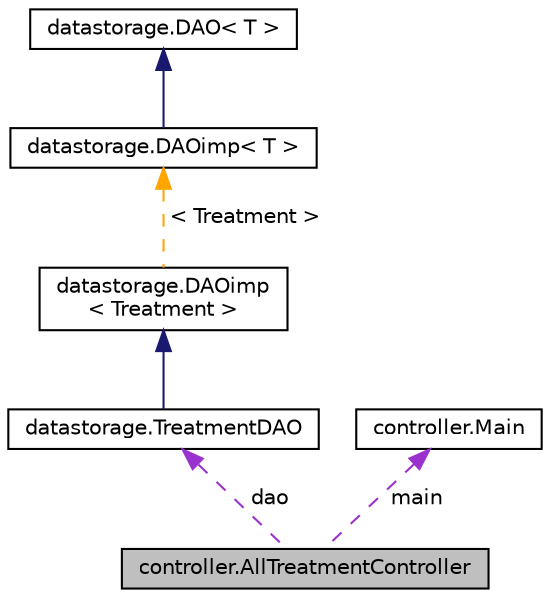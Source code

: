 digraph "controller.AllTreatmentController"
{
 // LATEX_PDF_SIZE
  edge [fontname="Helvetica",fontsize="10",labelfontname="Helvetica",labelfontsize="10"];
  node [fontname="Helvetica",fontsize="10",shape=record];
  Node1 [label="controller.AllTreatmentController",height=0.2,width=0.4,color="black", fillcolor="grey75", style="filled", fontcolor="black",tooltip="The AllTreatmentController contains the entire logic of the all treatment view."];
  Node2 -> Node1 [dir="back",color="darkorchid3",fontsize="10",style="dashed",label=" dao" ,fontname="Helvetica"];
  Node2 [label="datastorage.TreatmentDAO",height=0.2,width=0.4,color="black", fillcolor="white", style="filled",URL="$d2/d80/classdatastorage_1_1TreatmentDAO.html",tooltip="Implements the Interface DAOImp."];
  Node3 -> Node2 [dir="back",color="midnightblue",fontsize="10",style="solid",fontname="Helvetica"];
  Node3 [label="datastorage.DAOimp\l\< Treatment \>",height=0.2,width=0.4,color="black", fillcolor="white", style="filled",URL="$db/d11/classdatastorage_1_1DAOimp.html",tooltip=" "];
  Node4 -> Node3 [dir="back",color="orange",fontsize="10",style="dashed",label=" \< Treatment \>" ,fontname="Helvetica"];
  Node4 [label="datastorage.DAOimp\< T \>",height=0.2,width=0.4,color="black", fillcolor="white", style="filled",URL="$db/d11/classdatastorage_1_1DAOimp.html",tooltip=" "];
  Node5 -> Node4 [dir="back",color="midnightblue",fontsize="10",style="solid",fontname="Helvetica"];
  Node5 [label="datastorage.DAO\< T \>",height=0.2,width=0.4,color="black", fillcolor="white", style="filled",URL="$de/de4/interfacedatastorage_1_1DAO.html",tooltip=" "];
  Node6 -> Node1 [dir="back",color="darkorchid3",fontsize="10",style="dashed",label=" main" ,fontname="Helvetica"];
  Node6 [label="controller.Main",height=0.2,width=0.4,color="black", fillcolor="white", style="filled",URL="$dc/dcb/classcontroller_1_1Main.html",tooltip=" "];
}

